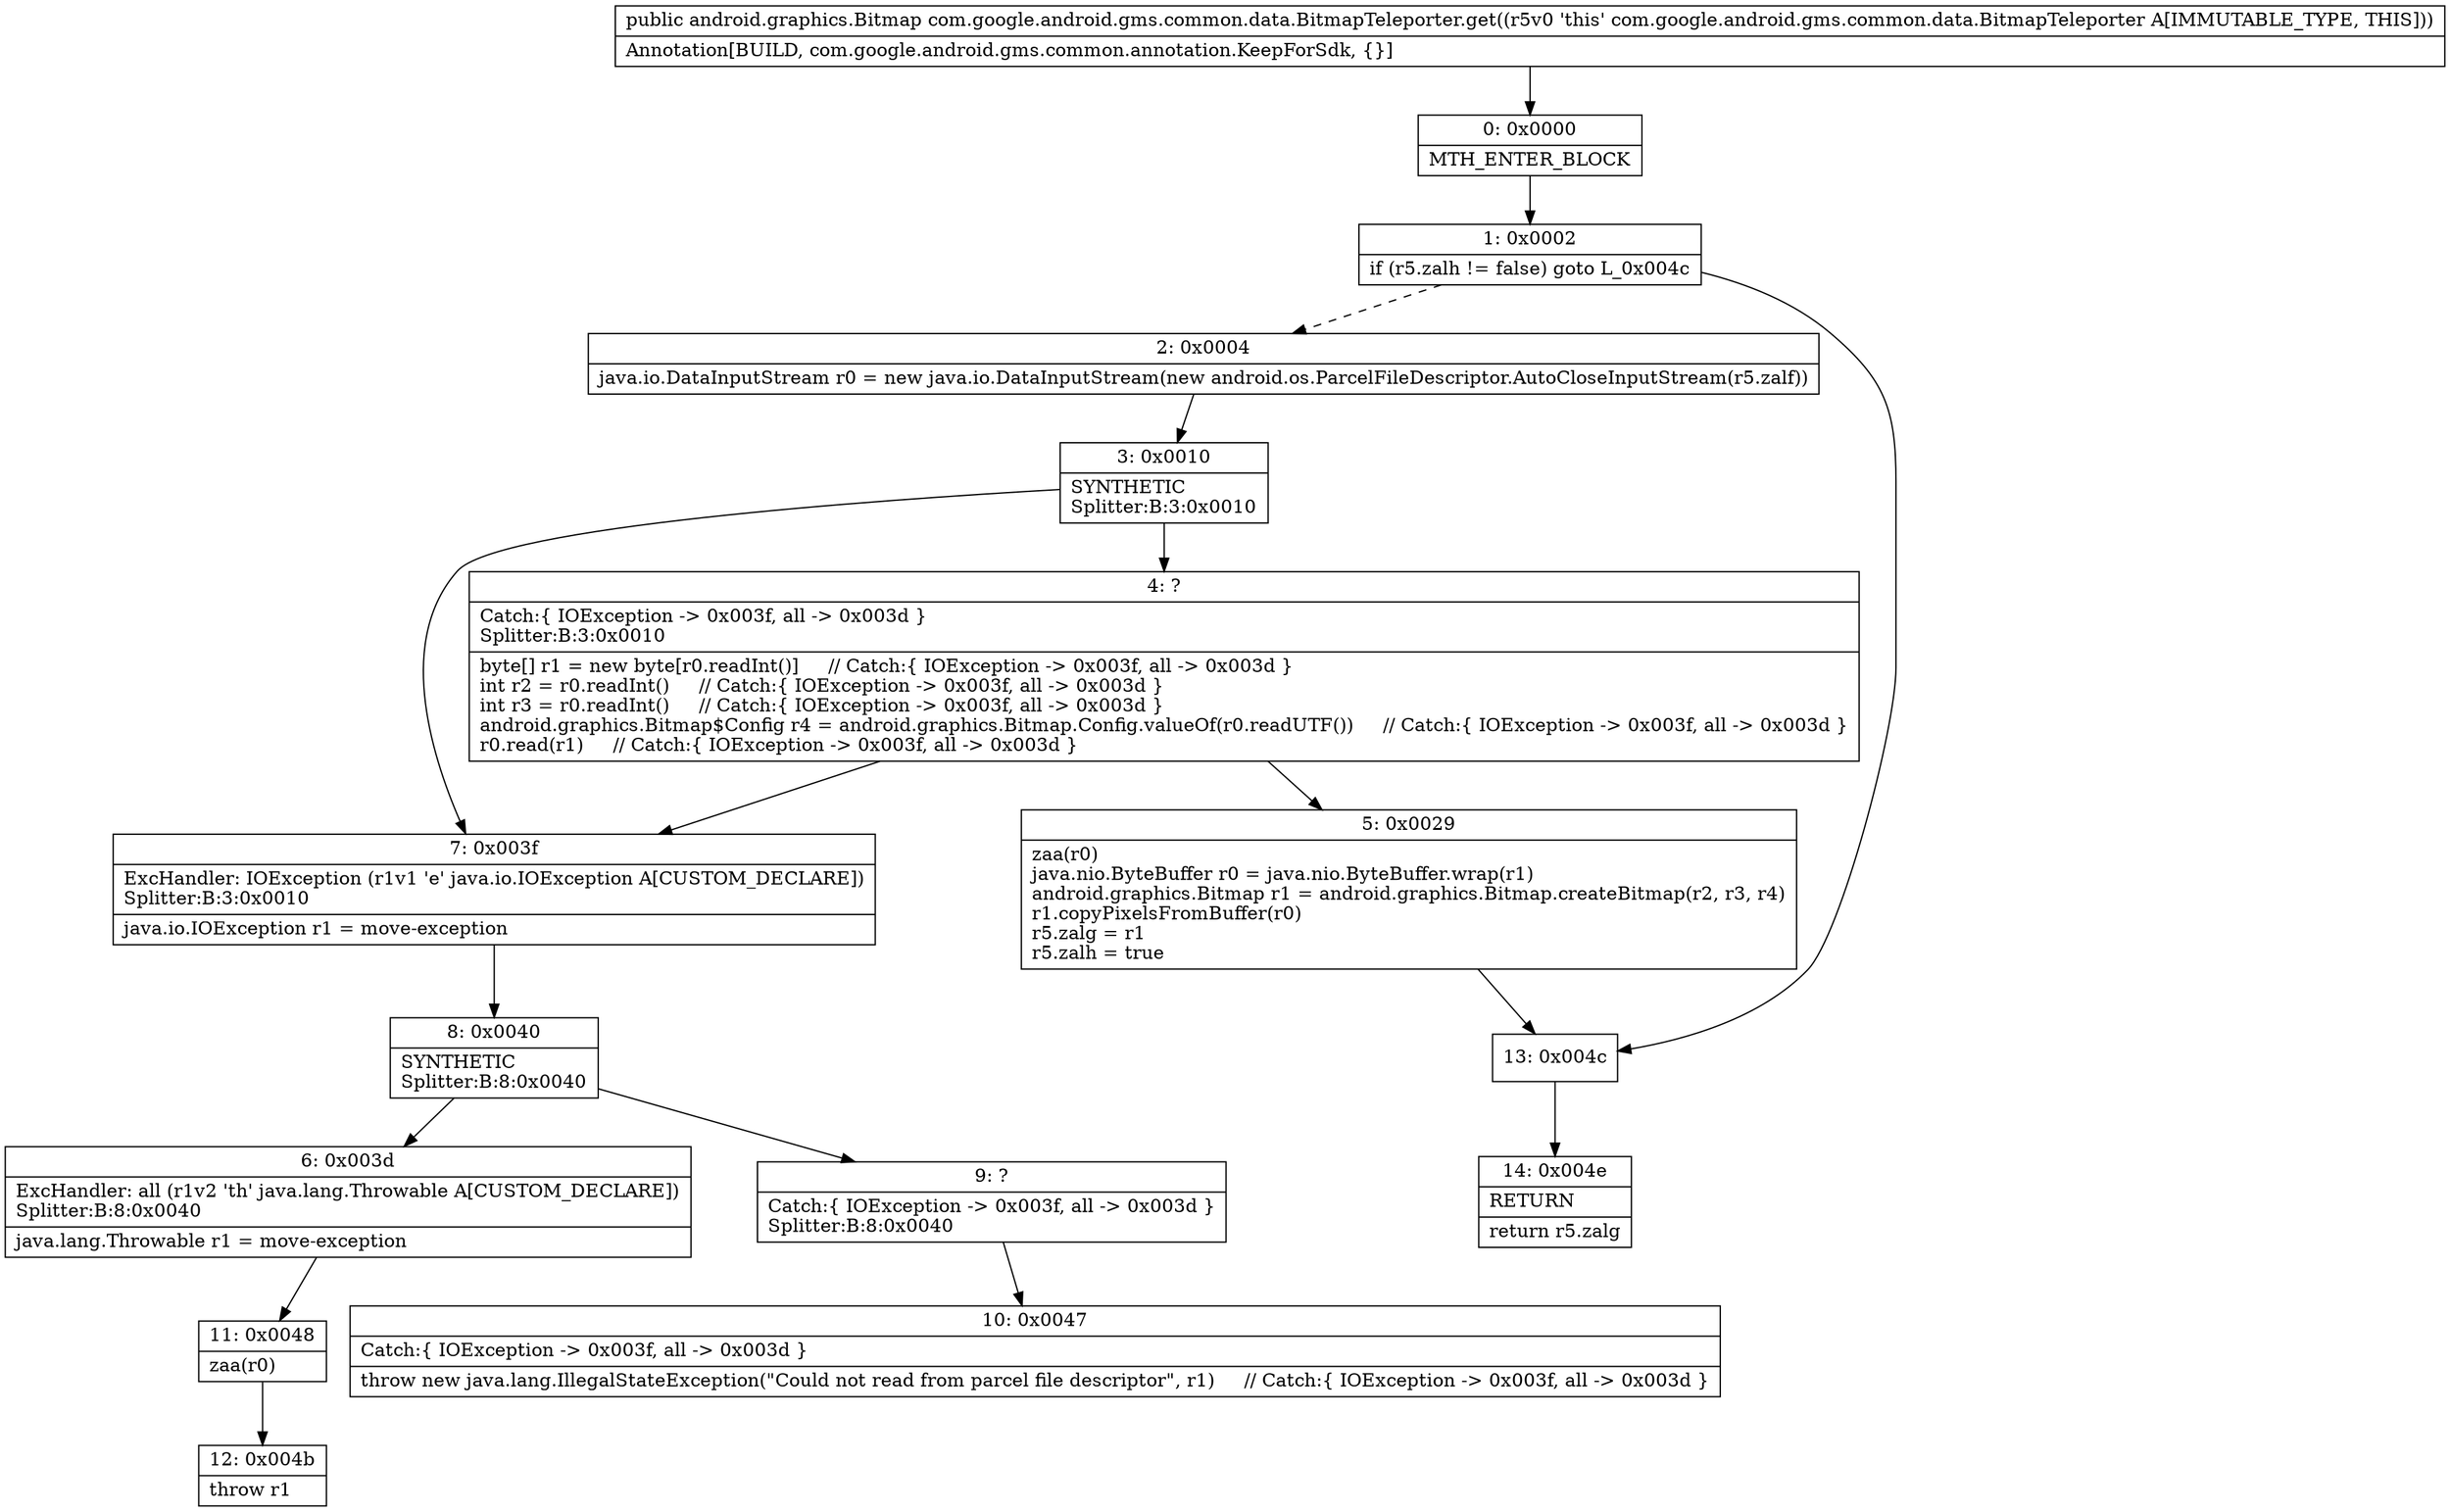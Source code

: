 digraph "CFG forcom.google.android.gms.common.data.BitmapTeleporter.get()Landroid\/graphics\/Bitmap;" {
Node_0 [shape=record,label="{0\:\ 0x0000|MTH_ENTER_BLOCK\l}"];
Node_1 [shape=record,label="{1\:\ 0x0002|if (r5.zalh != false) goto L_0x004c\l}"];
Node_2 [shape=record,label="{2\:\ 0x0004|java.io.DataInputStream r0 = new java.io.DataInputStream(new android.os.ParcelFileDescriptor.AutoCloseInputStream(r5.zalf))\l}"];
Node_3 [shape=record,label="{3\:\ 0x0010|SYNTHETIC\lSplitter:B:3:0x0010\l}"];
Node_4 [shape=record,label="{4\:\ ?|Catch:\{ IOException \-\> 0x003f, all \-\> 0x003d \}\lSplitter:B:3:0x0010\l|byte[] r1 = new byte[r0.readInt()]     \/\/ Catch:\{ IOException \-\> 0x003f, all \-\> 0x003d \}\lint r2 = r0.readInt()     \/\/ Catch:\{ IOException \-\> 0x003f, all \-\> 0x003d \}\lint r3 = r0.readInt()     \/\/ Catch:\{ IOException \-\> 0x003f, all \-\> 0x003d \}\landroid.graphics.Bitmap$Config r4 = android.graphics.Bitmap.Config.valueOf(r0.readUTF())     \/\/ Catch:\{ IOException \-\> 0x003f, all \-\> 0x003d \}\lr0.read(r1)     \/\/ Catch:\{ IOException \-\> 0x003f, all \-\> 0x003d \}\l}"];
Node_5 [shape=record,label="{5\:\ 0x0029|zaa(r0)\ljava.nio.ByteBuffer r0 = java.nio.ByteBuffer.wrap(r1)\landroid.graphics.Bitmap r1 = android.graphics.Bitmap.createBitmap(r2, r3, r4)\lr1.copyPixelsFromBuffer(r0)\lr5.zalg = r1\lr5.zalh = true\l}"];
Node_6 [shape=record,label="{6\:\ 0x003d|ExcHandler: all (r1v2 'th' java.lang.Throwable A[CUSTOM_DECLARE])\lSplitter:B:8:0x0040\l|java.lang.Throwable r1 = move\-exception\l}"];
Node_7 [shape=record,label="{7\:\ 0x003f|ExcHandler: IOException (r1v1 'e' java.io.IOException A[CUSTOM_DECLARE])\lSplitter:B:3:0x0010\l|java.io.IOException r1 = move\-exception\l}"];
Node_8 [shape=record,label="{8\:\ 0x0040|SYNTHETIC\lSplitter:B:8:0x0040\l}"];
Node_9 [shape=record,label="{9\:\ ?|Catch:\{ IOException \-\> 0x003f, all \-\> 0x003d \}\lSplitter:B:8:0x0040\l}"];
Node_10 [shape=record,label="{10\:\ 0x0047|Catch:\{ IOException \-\> 0x003f, all \-\> 0x003d \}\l|throw new java.lang.IllegalStateException(\"Could not read from parcel file descriptor\", r1)     \/\/ Catch:\{ IOException \-\> 0x003f, all \-\> 0x003d \}\l}"];
Node_11 [shape=record,label="{11\:\ 0x0048|zaa(r0)\l}"];
Node_12 [shape=record,label="{12\:\ 0x004b|throw r1\l}"];
Node_13 [shape=record,label="{13\:\ 0x004c}"];
Node_14 [shape=record,label="{14\:\ 0x004e|RETURN\l|return r5.zalg\l}"];
MethodNode[shape=record,label="{public android.graphics.Bitmap com.google.android.gms.common.data.BitmapTeleporter.get((r5v0 'this' com.google.android.gms.common.data.BitmapTeleporter A[IMMUTABLE_TYPE, THIS]))  | Annotation[BUILD, com.google.android.gms.common.annotation.KeepForSdk, \{\}]\l}"];
MethodNode -> Node_0;
Node_0 -> Node_1;
Node_1 -> Node_2[style=dashed];
Node_1 -> Node_13;
Node_2 -> Node_3;
Node_3 -> Node_4;
Node_3 -> Node_7;
Node_4 -> Node_5;
Node_4 -> Node_7;
Node_5 -> Node_13;
Node_6 -> Node_11;
Node_7 -> Node_8;
Node_8 -> Node_9;
Node_8 -> Node_6;
Node_9 -> Node_10;
Node_11 -> Node_12;
Node_13 -> Node_14;
}

